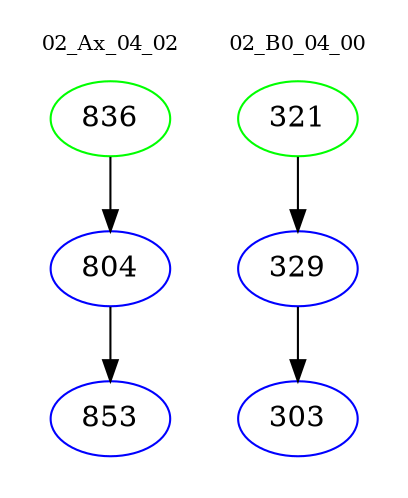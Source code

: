 digraph{
subgraph cluster_0 {
color = white
label = "02_Ax_04_02";
fontsize=10;
T0_836 [label="836", color="green"]
T0_836 -> T0_804 [color="black"]
T0_804 [label="804", color="blue"]
T0_804 -> T0_853 [color="black"]
T0_853 [label="853", color="blue"]
}
subgraph cluster_1 {
color = white
label = "02_B0_04_00";
fontsize=10;
T1_321 [label="321", color="green"]
T1_321 -> T1_329 [color="black"]
T1_329 [label="329", color="blue"]
T1_329 -> T1_303 [color="black"]
T1_303 [label="303", color="blue"]
}
}
